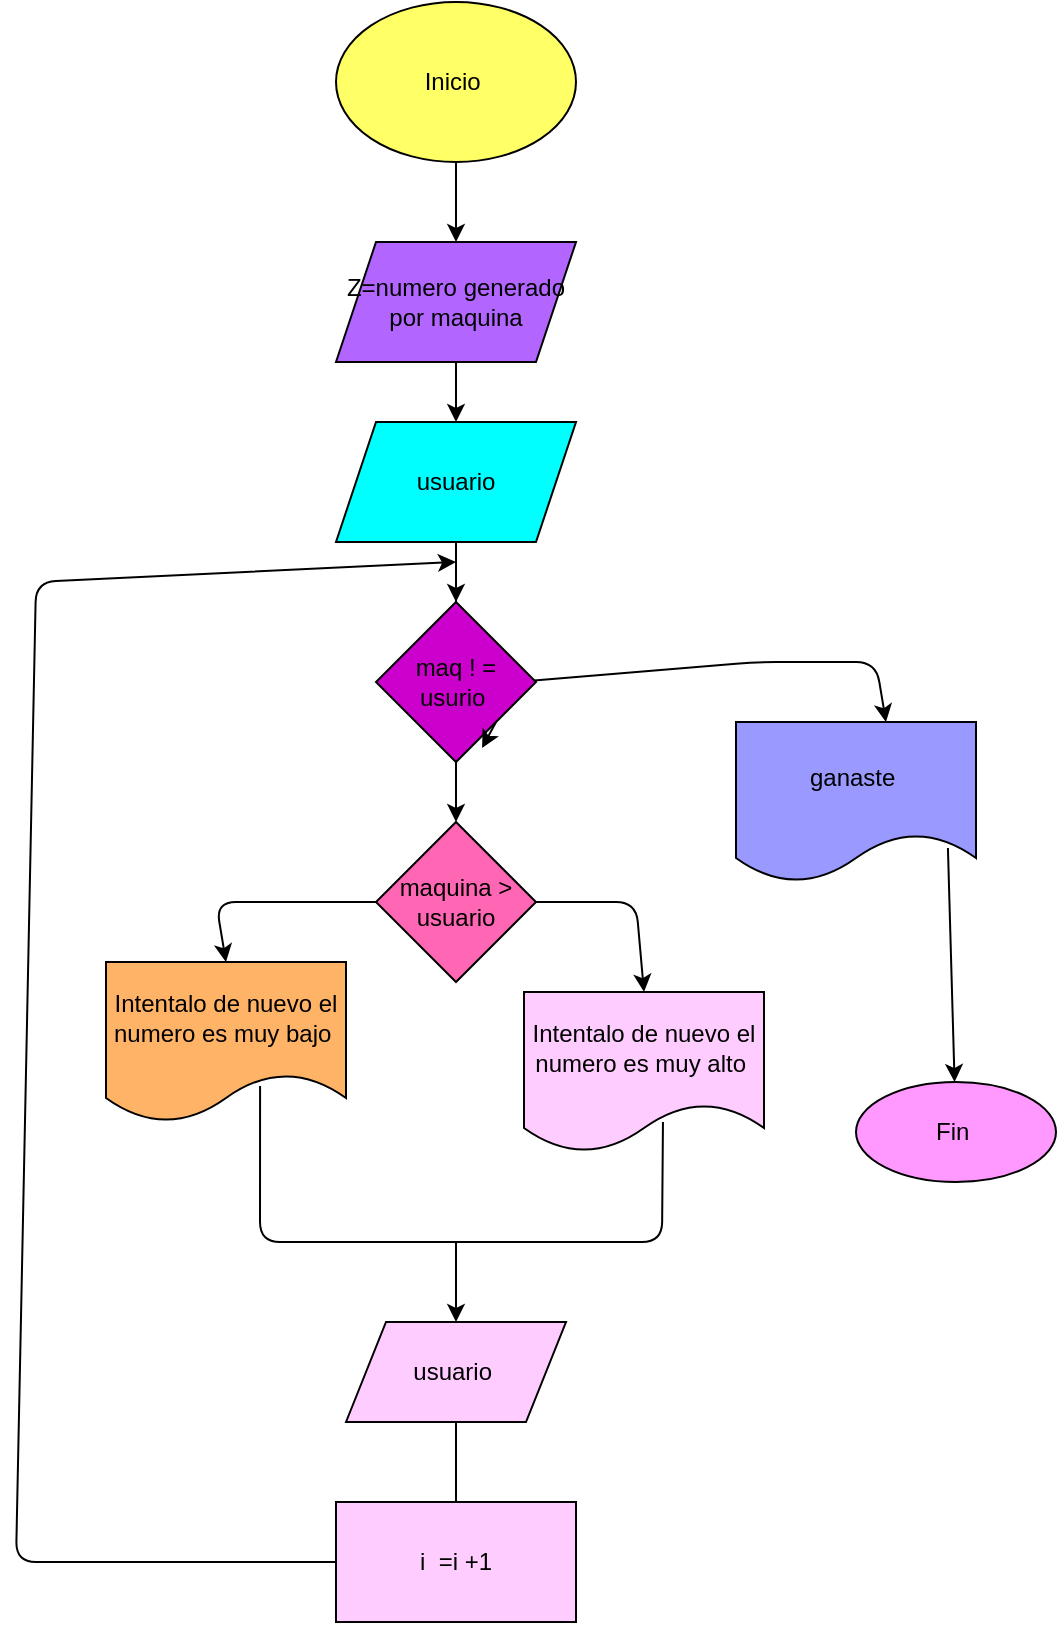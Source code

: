<mxfile>
    <diagram id="a-Jc1Je-0XM9YfBgOgGg" name="Página-1">
        <mxGraphModel dx="767" dy="303" grid="1" gridSize="10" guides="1" tooltips="1" connect="1" arrows="1" fold="1" page="1" pageScale="1" pageWidth="827" pageHeight="1169" math="0" shadow="0">
            <root>
                <mxCell id="0"/>
                <mxCell id="1" parent="0"/>
                <mxCell id="25" style="edgeStyle=none;html=1;fontColor=#000000;" edge="1" parent="1" source="2" target="21">
                    <mxGeometry relative="1" as="geometry"/>
                </mxCell>
                <mxCell id="2" value="&lt;font color=&quot;#000000&quot;&gt;Inicio&amp;nbsp;&lt;/font&gt;" style="ellipse;whiteSpace=wrap;html=1;fillColor=#FFFF66;" vertex="1" parent="1">
                    <mxGeometry x="260" y="10" width="120" height="80" as="geometry"/>
                </mxCell>
                <mxCell id="10" style="edgeStyle=none;html=1;fontColor=#000000;exitX=0.875;exitY=0.5;exitDx=0;exitDy=0;exitPerimeter=0;entryX=0.625;entryY=0;entryDx=0;entryDy=0;entryPerimeter=0;" edge="1" parent="1" source="20" target="5">
                    <mxGeometry relative="1" as="geometry">
                        <mxPoint x="360" y="320" as="sourcePoint"/>
                        <mxPoint x="480" y="310" as="targetPoint"/>
                        <Array as="points">
                            <mxPoint x="470" y="340"/>
                            <mxPoint x="530" y="340"/>
                        </Array>
                    </mxGeometry>
                </mxCell>
                <mxCell id="11" style="edgeStyle=none;html=1;fontColor=#000000;exitX=0.883;exitY=0.788;exitDx=0;exitDy=0;exitPerimeter=0;" edge="1" parent="1" source="5" target="6">
                    <mxGeometry relative="1" as="geometry"/>
                </mxCell>
                <mxCell id="5" value="ganaste&amp;nbsp;" style="shape=document;whiteSpace=wrap;html=1;boundedLbl=1;fontColor=#000000;fillColor=#9999FF;" vertex="1" parent="1">
                    <mxGeometry x="460" y="370" width="120" height="80" as="geometry"/>
                </mxCell>
                <mxCell id="6" value="Fin&amp;nbsp;" style="ellipse;whiteSpace=wrap;html=1;fontColor=#000000;fillColor=#FF99FF;" vertex="1" parent="1">
                    <mxGeometry x="520" y="550" width="100" height="50" as="geometry"/>
                </mxCell>
                <mxCell id="32" style="edgeStyle=none;html=1;fontColor=#000000;" edge="1" parent="1" source="20" target="29">
                    <mxGeometry relative="1" as="geometry"/>
                </mxCell>
                <mxCell id="20" value="maq ! = usurio&amp;nbsp;" style="rhombus;whiteSpace=wrap;html=1;fontColor=#000000;fillColor=#CC00CC;" vertex="1" parent="1">
                    <mxGeometry x="280" y="310" width="80" height="80" as="geometry"/>
                </mxCell>
                <mxCell id="27" style="edgeStyle=none;html=1;fontColor=#000000;" edge="1" parent="1" source="21" target="22">
                    <mxGeometry relative="1" as="geometry">
                        <mxPoint x="320" y="220" as="targetPoint"/>
                    </mxGeometry>
                </mxCell>
                <mxCell id="21" value="Z=numero generado por maquina" style="shape=parallelogram;perimeter=parallelogramPerimeter;whiteSpace=wrap;html=1;fixedSize=1;fontColor=#000000;fillColor=#B266FF;" vertex="1" parent="1">
                    <mxGeometry x="260" y="130" width="120" height="60" as="geometry"/>
                </mxCell>
                <mxCell id="42" style="edgeStyle=none;html=1;fontColor=#000000;endArrow=none;endFill=0;" edge="1" parent="1" source="22" target="20">
                    <mxGeometry relative="1" as="geometry"/>
                </mxCell>
                <mxCell id="44" style="edgeStyle=none;html=1;fontColor=#000000;endArrow=classic;endFill=1;" edge="1" parent="1" source="22" target="20">
                    <mxGeometry relative="1" as="geometry"/>
                </mxCell>
                <mxCell id="22" value="usuario" style="shape=parallelogram;perimeter=parallelogramPerimeter;whiteSpace=wrap;html=1;fixedSize=1;fontColor=#000000;fillColor=#00FFFF;" vertex="1" parent="1">
                    <mxGeometry x="260" y="220" width="120" height="60" as="geometry"/>
                </mxCell>
                <mxCell id="33" style="edgeStyle=none;html=1;entryX=0.5;entryY=0;entryDx=0;entryDy=0;fontColor=#000000;" edge="1" parent="1" source="29" target="31">
                    <mxGeometry relative="1" as="geometry">
                        <Array as="points">
                            <mxPoint x="410" y="460"/>
                        </Array>
                    </mxGeometry>
                </mxCell>
                <mxCell id="34" style="edgeStyle=none;html=1;entryX=0.5;entryY=0;entryDx=0;entryDy=0;fontColor=#000000;" edge="1" parent="1" source="29" target="30">
                    <mxGeometry relative="1" as="geometry">
                        <Array as="points">
                            <mxPoint x="200" y="460"/>
                        </Array>
                    </mxGeometry>
                </mxCell>
                <mxCell id="29" value="maquina &amp;gt; usuario" style="rhombus;whiteSpace=wrap;html=1;fontColor=#000000;fillColor=#FF66B3;" vertex="1" parent="1">
                    <mxGeometry x="280" y="420" width="80" height="80" as="geometry"/>
                </mxCell>
                <mxCell id="35" style="edgeStyle=none;html=1;fontColor=#000000;exitX=0.642;exitY=0.775;exitDx=0;exitDy=0;exitPerimeter=0;endArrow=none;endFill=0;" edge="1" parent="1" source="30">
                    <mxGeometry relative="1" as="geometry">
                        <mxPoint x="330" y="630" as="targetPoint"/>
                        <Array as="points">
                            <mxPoint x="222" y="630"/>
                        </Array>
                    </mxGeometry>
                </mxCell>
                <mxCell id="30" value="Intentalo de nuevo el numero es muy bajo&amp;nbsp;" style="shape=document;whiteSpace=wrap;html=1;boundedLbl=1;fontColor=#000000;fillColor=#FFB366;" vertex="1" parent="1">
                    <mxGeometry x="145" y="490" width="120" height="80" as="geometry"/>
                </mxCell>
                <mxCell id="36" style="edgeStyle=none;html=1;fontColor=#000000;exitX=0.579;exitY=0.813;exitDx=0;exitDy=0;exitPerimeter=0;endArrow=none;endFill=0;" edge="1" parent="1" source="31">
                    <mxGeometry relative="1" as="geometry">
                        <mxPoint x="300" y="630" as="targetPoint"/>
                        <Array as="points">
                            <mxPoint x="423" y="630"/>
                        </Array>
                    </mxGeometry>
                </mxCell>
                <mxCell id="31" value="Intentalo de nuevo el numero es muy alto&amp;nbsp;" style="shape=document;whiteSpace=wrap;html=1;boundedLbl=1;fontColor=#000000;fillColor=#FFCCFF;" vertex="1" parent="1">
                    <mxGeometry x="354" y="505" width="120" height="80" as="geometry"/>
                </mxCell>
                <mxCell id="39" style="edgeStyle=none;html=1;fontColor=#000000;endArrow=classic;endFill=1;exitX=0;exitY=0.5;exitDx=0;exitDy=0;" edge="1" parent="1" source="40">
                    <mxGeometry relative="1" as="geometry">
                        <mxPoint x="320" y="290" as="targetPoint"/>
                        <Array as="points">
                            <mxPoint x="100" y="790"/>
                            <mxPoint x="110" y="300"/>
                        </Array>
                    </mxGeometry>
                </mxCell>
                <mxCell id="41" style="edgeStyle=none;html=1;fontColor=#000000;endArrow=none;endFill=0;" edge="1" parent="1" source="37" target="40">
                    <mxGeometry relative="1" as="geometry"/>
                </mxCell>
                <mxCell id="37" value="usuario&amp;nbsp;" style="shape=parallelogram;perimeter=parallelogramPerimeter;whiteSpace=wrap;html=1;fixedSize=1;fontColor=#000000;fillColor=#FFCCFF;" vertex="1" parent="1">
                    <mxGeometry x="265" y="670" width="110" height="50" as="geometry"/>
                </mxCell>
                <mxCell id="38" value="" style="endArrow=classic;html=1;fontColor=#000000;entryX=0.5;entryY=0;entryDx=0;entryDy=0;" edge="1" parent="1" target="37">
                    <mxGeometry width="50" height="50" relative="1" as="geometry">
                        <mxPoint x="320" y="630" as="sourcePoint"/>
                        <mxPoint x="220" y="650" as="targetPoint"/>
                    </mxGeometry>
                </mxCell>
                <mxCell id="40" value="i&amp;nbsp; =i +1" style="rounded=0;whiteSpace=wrap;html=1;fontColor=#000000;fillColor=#FFCCFF;" vertex="1" parent="1">
                    <mxGeometry x="260" y="760" width="120" height="60" as="geometry"/>
                </mxCell>
                <mxCell id="43" style="edgeStyle=none;html=1;exitX=1;exitY=1;exitDx=0;exitDy=0;entryX=0.663;entryY=0.913;entryDx=0;entryDy=0;entryPerimeter=0;fontColor=#000000;endArrow=classic;endFill=1;" edge="1" parent="1" source="20" target="20">
                    <mxGeometry relative="1" as="geometry"/>
                </mxCell>
            </root>
        </mxGraphModel>
    </diagram>
</mxfile>
